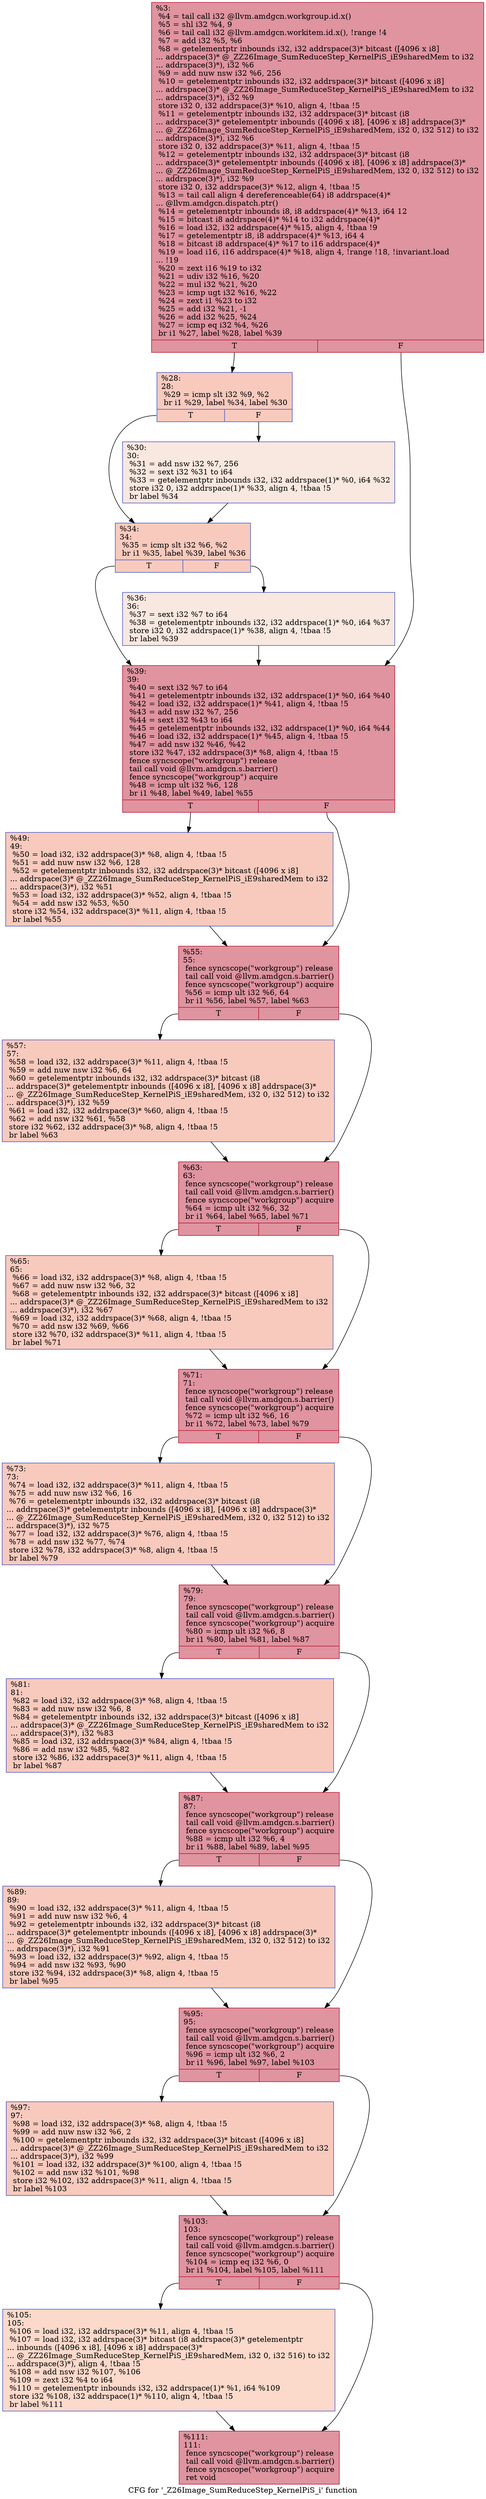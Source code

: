 digraph "CFG for '_Z26Image_SumReduceStep_KernelPiS_i' function" {
	label="CFG for '_Z26Image_SumReduceStep_KernelPiS_i' function";

	Node0x5763ec0 [shape=record,color="#b70d28ff", style=filled, fillcolor="#b70d2870",label="{%3:\l  %4 = tail call i32 @llvm.amdgcn.workgroup.id.x()\l  %5 = shl i32 %4, 9\l  %6 = tail call i32 @llvm.amdgcn.workitem.id.x(), !range !4\l  %7 = add i32 %5, %6\l  %8 = getelementptr inbounds i32, i32 addrspace(3)* bitcast ([4096 x i8]\l... addrspace(3)* @_ZZ26Image_SumReduceStep_KernelPiS_iE9sharedMem to i32\l... addrspace(3)*), i32 %6\l  %9 = add nuw nsw i32 %6, 256\l  %10 = getelementptr inbounds i32, i32 addrspace(3)* bitcast ([4096 x i8]\l... addrspace(3)* @_ZZ26Image_SumReduceStep_KernelPiS_iE9sharedMem to i32\l... addrspace(3)*), i32 %9\l  store i32 0, i32 addrspace(3)* %10, align 4, !tbaa !5\l  %11 = getelementptr inbounds i32, i32 addrspace(3)* bitcast (i8\l... addrspace(3)* getelementptr inbounds ([4096 x i8], [4096 x i8] addrspace(3)*\l... @_ZZ26Image_SumReduceStep_KernelPiS_iE9sharedMem, i32 0, i32 512) to i32\l... addrspace(3)*), i32 %6\l  store i32 0, i32 addrspace(3)* %11, align 4, !tbaa !5\l  %12 = getelementptr inbounds i32, i32 addrspace(3)* bitcast (i8\l... addrspace(3)* getelementptr inbounds ([4096 x i8], [4096 x i8] addrspace(3)*\l... @_ZZ26Image_SumReduceStep_KernelPiS_iE9sharedMem, i32 0, i32 512) to i32\l... addrspace(3)*), i32 %9\l  store i32 0, i32 addrspace(3)* %12, align 4, !tbaa !5\l  %13 = tail call align 4 dereferenceable(64) i8 addrspace(4)*\l... @llvm.amdgcn.dispatch.ptr()\l  %14 = getelementptr inbounds i8, i8 addrspace(4)* %13, i64 12\l  %15 = bitcast i8 addrspace(4)* %14 to i32 addrspace(4)*\l  %16 = load i32, i32 addrspace(4)* %15, align 4, !tbaa !9\l  %17 = getelementptr i8, i8 addrspace(4)* %13, i64 4\l  %18 = bitcast i8 addrspace(4)* %17 to i16 addrspace(4)*\l  %19 = load i16, i16 addrspace(4)* %18, align 4, !range !18, !invariant.load\l... !19\l  %20 = zext i16 %19 to i32\l  %21 = udiv i32 %16, %20\l  %22 = mul i32 %21, %20\l  %23 = icmp ugt i32 %16, %22\l  %24 = zext i1 %23 to i32\l  %25 = add i32 %21, -1\l  %26 = add i32 %25, %24\l  %27 = icmp eq i32 %4, %26\l  br i1 %27, label %28, label %39\l|{<s0>T|<s1>F}}"];
	Node0x5763ec0:s0 -> Node0x5767590;
	Node0x5763ec0:s1 -> Node0x5767620;
	Node0x5767590 [shape=record,color="#3d50c3ff", style=filled, fillcolor="#ef886b70",label="{%28:\l28:                                               \l  %29 = icmp slt i32 %9, %2\l  br i1 %29, label %34, label %30\l|{<s0>T|<s1>F}}"];
	Node0x5767590:s0 -> Node0x57677f0;
	Node0x5767590:s1 -> Node0x5767840;
	Node0x5767840 [shape=record,color="#3d50c3ff", style=filled, fillcolor="#f1ccb870",label="{%30:\l30:                                               \l  %31 = add nsw i32 %7, 256\l  %32 = sext i32 %31 to i64\l  %33 = getelementptr inbounds i32, i32 addrspace(1)* %0, i64 %32\l  store i32 0, i32 addrspace(1)* %33, align 4, !tbaa !5\l  br label %34\l}"];
	Node0x5767840 -> Node0x57677f0;
	Node0x57677f0 [shape=record,color="#3d50c3ff", style=filled, fillcolor="#ef886b70",label="{%34:\l34:                                               \l  %35 = icmp slt i32 %6, %2\l  br i1 %35, label %39, label %36\l|{<s0>T|<s1>F}}"];
	Node0x57677f0:s0 -> Node0x5767620;
	Node0x57677f0:s1 -> Node0x5767db0;
	Node0x5767db0 [shape=record,color="#3d50c3ff", style=filled, fillcolor="#f1ccb870",label="{%36:\l36:                                               \l  %37 = sext i32 %7 to i64\l  %38 = getelementptr inbounds i32, i32 addrspace(1)* %0, i64 %37\l  store i32 0, i32 addrspace(1)* %38, align 4, !tbaa !5\l  br label %39\l}"];
	Node0x5767db0 -> Node0x5767620;
	Node0x5767620 [shape=record,color="#b70d28ff", style=filled, fillcolor="#b70d2870",label="{%39:\l39:                                               \l  %40 = sext i32 %7 to i64\l  %41 = getelementptr inbounds i32, i32 addrspace(1)* %0, i64 %40\l  %42 = load i32, i32 addrspace(1)* %41, align 4, !tbaa !5\l  %43 = add nsw i32 %7, 256\l  %44 = sext i32 %43 to i64\l  %45 = getelementptr inbounds i32, i32 addrspace(1)* %0, i64 %44\l  %46 = load i32, i32 addrspace(1)* %45, align 4, !tbaa !5\l  %47 = add nsw i32 %46, %42\l  store i32 %47, i32 addrspace(3)* %8, align 4, !tbaa !5\l  fence syncscope(\"workgroup\") release\l  tail call void @llvm.amdgcn.s.barrier()\l  fence syncscope(\"workgroup\") acquire\l  %48 = icmp ult i32 %6, 128\l  br i1 %48, label %49, label %55\l|{<s0>T|<s1>F}}"];
	Node0x5767620:s0 -> Node0x57688e0;
	Node0x5767620:s1 -> Node0x5768930;
	Node0x57688e0 [shape=record,color="#3d50c3ff", style=filled, fillcolor="#ef886b70",label="{%49:\l49:                                               \l  %50 = load i32, i32 addrspace(3)* %8, align 4, !tbaa !5\l  %51 = add nuw nsw i32 %6, 128\l  %52 = getelementptr inbounds i32, i32 addrspace(3)* bitcast ([4096 x i8]\l... addrspace(3)* @_ZZ26Image_SumReduceStep_KernelPiS_iE9sharedMem to i32\l... addrspace(3)*), i32 %51\l  %53 = load i32, i32 addrspace(3)* %52, align 4, !tbaa !5\l  %54 = add nsw i32 %53, %50\l  store i32 %54, i32 addrspace(3)* %11, align 4, !tbaa !5\l  br label %55\l}"];
	Node0x57688e0 -> Node0x5768930;
	Node0x5768930 [shape=record,color="#b70d28ff", style=filled, fillcolor="#b70d2870",label="{%55:\l55:                                               \l  fence syncscope(\"workgroup\") release\l  tail call void @llvm.amdgcn.s.barrier()\l  fence syncscope(\"workgroup\") acquire\l  %56 = icmp ult i32 %6, 64\l  br i1 %56, label %57, label %63\l|{<s0>T|<s1>F}}"];
	Node0x5768930:s0 -> Node0x5769050;
	Node0x5768930:s1 -> Node0x57690a0;
	Node0x5769050 [shape=record,color="#3d50c3ff", style=filled, fillcolor="#ef886b70",label="{%57:\l57:                                               \l  %58 = load i32, i32 addrspace(3)* %11, align 4, !tbaa !5\l  %59 = add nuw nsw i32 %6, 64\l  %60 = getelementptr inbounds i32, i32 addrspace(3)* bitcast (i8\l... addrspace(3)* getelementptr inbounds ([4096 x i8], [4096 x i8] addrspace(3)*\l... @_ZZ26Image_SumReduceStep_KernelPiS_iE9sharedMem, i32 0, i32 512) to i32\l... addrspace(3)*), i32 %59\l  %61 = load i32, i32 addrspace(3)* %60, align 4, !tbaa !5\l  %62 = add nsw i32 %61, %58\l  store i32 %62, i32 addrspace(3)* %8, align 4, !tbaa !5\l  br label %63\l}"];
	Node0x5769050 -> Node0x57690a0;
	Node0x57690a0 [shape=record,color="#b70d28ff", style=filled, fillcolor="#b70d2870",label="{%63:\l63:                                               \l  fence syncscope(\"workgroup\") release\l  tail call void @llvm.amdgcn.s.barrier()\l  fence syncscope(\"workgroup\") acquire\l  %64 = icmp ult i32 %6, 32\l  br i1 %64, label %65, label %71\l|{<s0>T|<s1>F}}"];
	Node0x57690a0:s0 -> Node0x5765670;
	Node0x57690a0:s1 -> Node0x5767a80;
	Node0x5765670 [shape=record,color="#3d50c3ff", style=filled, fillcolor="#ef886b70",label="{%65:\l65:                                               \l  %66 = load i32, i32 addrspace(3)* %8, align 4, !tbaa !5\l  %67 = add nuw nsw i32 %6, 32\l  %68 = getelementptr inbounds i32, i32 addrspace(3)* bitcast ([4096 x i8]\l... addrspace(3)* @_ZZ26Image_SumReduceStep_KernelPiS_iE9sharedMem to i32\l... addrspace(3)*), i32 %67\l  %69 = load i32, i32 addrspace(3)* %68, align 4, !tbaa !5\l  %70 = add nsw i32 %69, %66\l  store i32 %70, i32 addrspace(3)* %11, align 4, !tbaa !5\l  br label %71\l}"];
	Node0x5765670 -> Node0x5767a80;
	Node0x5767a80 [shape=record,color="#b70d28ff", style=filled, fillcolor="#b70d2870",label="{%71:\l71:                                               \l  fence syncscope(\"workgroup\") release\l  tail call void @llvm.amdgcn.s.barrier()\l  fence syncscope(\"workgroup\") acquire\l  %72 = icmp ult i32 %6, 16\l  br i1 %72, label %73, label %79\l|{<s0>T|<s1>F}}"];
	Node0x5767a80:s0 -> Node0x576a010;
	Node0x5767a80:s1 -> Node0x576a060;
	Node0x576a010 [shape=record,color="#3d50c3ff", style=filled, fillcolor="#ef886b70",label="{%73:\l73:                                               \l  %74 = load i32, i32 addrspace(3)* %11, align 4, !tbaa !5\l  %75 = add nuw nsw i32 %6, 16\l  %76 = getelementptr inbounds i32, i32 addrspace(3)* bitcast (i8\l... addrspace(3)* getelementptr inbounds ([4096 x i8], [4096 x i8] addrspace(3)*\l... @_ZZ26Image_SumReduceStep_KernelPiS_iE9sharedMem, i32 0, i32 512) to i32\l... addrspace(3)*), i32 %75\l  %77 = load i32, i32 addrspace(3)* %76, align 4, !tbaa !5\l  %78 = add nsw i32 %77, %74\l  store i32 %78, i32 addrspace(3)* %8, align 4, !tbaa !5\l  br label %79\l}"];
	Node0x576a010 -> Node0x576a060;
	Node0x576a060 [shape=record,color="#b70d28ff", style=filled, fillcolor="#b70d2870",label="{%79:\l79:                                               \l  fence syncscope(\"workgroup\") release\l  tail call void @llvm.amdgcn.s.barrier()\l  fence syncscope(\"workgroup\") acquire\l  %80 = icmp ult i32 %6, 8\l  br i1 %80, label %81, label %87\l|{<s0>T|<s1>F}}"];
	Node0x576a060:s0 -> Node0x576a790;
	Node0x576a060:s1 -> Node0x576a7e0;
	Node0x576a790 [shape=record,color="#3d50c3ff", style=filled, fillcolor="#ef886b70",label="{%81:\l81:                                               \l  %82 = load i32, i32 addrspace(3)* %8, align 4, !tbaa !5\l  %83 = add nuw nsw i32 %6, 8\l  %84 = getelementptr inbounds i32, i32 addrspace(3)* bitcast ([4096 x i8]\l... addrspace(3)* @_ZZ26Image_SumReduceStep_KernelPiS_iE9sharedMem to i32\l... addrspace(3)*), i32 %83\l  %85 = load i32, i32 addrspace(3)* %84, align 4, !tbaa !5\l  %86 = add nsw i32 %85, %82\l  store i32 %86, i32 addrspace(3)* %11, align 4, !tbaa !5\l  br label %87\l}"];
	Node0x576a790 -> Node0x576a7e0;
	Node0x576a7e0 [shape=record,color="#b70d28ff", style=filled, fillcolor="#b70d2870",label="{%87:\l87:                                               \l  fence syncscope(\"workgroup\") release\l  tail call void @llvm.amdgcn.s.barrier()\l  fence syncscope(\"workgroup\") acquire\l  %88 = icmp ult i32 %6, 4\l  br i1 %88, label %89, label %95\l|{<s0>T|<s1>F}}"];
	Node0x576a7e0:s0 -> Node0x576aeb0;
	Node0x576a7e0:s1 -> Node0x576af00;
	Node0x576aeb0 [shape=record,color="#3d50c3ff", style=filled, fillcolor="#ef886b70",label="{%89:\l89:                                               \l  %90 = load i32, i32 addrspace(3)* %11, align 4, !tbaa !5\l  %91 = add nuw nsw i32 %6, 4\l  %92 = getelementptr inbounds i32, i32 addrspace(3)* bitcast (i8\l... addrspace(3)* getelementptr inbounds ([4096 x i8], [4096 x i8] addrspace(3)*\l... @_ZZ26Image_SumReduceStep_KernelPiS_iE9sharedMem, i32 0, i32 512) to i32\l... addrspace(3)*), i32 %91\l  %93 = load i32, i32 addrspace(3)* %92, align 4, !tbaa !5\l  %94 = add nsw i32 %93, %90\l  store i32 %94, i32 addrspace(3)* %8, align 4, !tbaa !5\l  br label %95\l}"];
	Node0x576aeb0 -> Node0x576af00;
	Node0x576af00 [shape=record,color="#b70d28ff", style=filled, fillcolor="#b70d2870",label="{%95:\l95:                                               \l  fence syncscope(\"workgroup\") release\l  tail call void @llvm.amdgcn.s.barrier()\l  fence syncscope(\"workgroup\") acquire\l  %96 = icmp ult i32 %6, 2\l  br i1 %96, label %97, label %103\l|{<s0>T|<s1>F}}"];
	Node0x576af00:s0 -> Node0x576b5d0;
	Node0x576af00:s1 -> Node0x576b620;
	Node0x576b5d0 [shape=record,color="#3d50c3ff", style=filled, fillcolor="#ef886b70",label="{%97:\l97:                                               \l  %98 = load i32, i32 addrspace(3)* %8, align 4, !tbaa !5\l  %99 = add nuw nsw i32 %6, 2\l  %100 = getelementptr inbounds i32, i32 addrspace(3)* bitcast ([4096 x i8]\l... addrspace(3)* @_ZZ26Image_SumReduceStep_KernelPiS_iE9sharedMem to i32\l... addrspace(3)*), i32 %99\l  %101 = load i32, i32 addrspace(3)* %100, align 4, !tbaa !5\l  %102 = add nsw i32 %101, %98\l  store i32 %102, i32 addrspace(3)* %11, align 4, !tbaa !5\l  br label %103\l}"];
	Node0x576b5d0 -> Node0x576b620;
	Node0x576b620 [shape=record,color="#b70d28ff", style=filled, fillcolor="#b70d2870",label="{%103:\l103:                                              \l  fence syncscope(\"workgroup\") release\l  tail call void @llvm.amdgcn.s.barrier()\l  fence syncscope(\"workgroup\") acquire\l  %104 = icmp eq i32 %6, 0\l  br i1 %104, label %105, label %111\l|{<s0>T|<s1>F}}"];
	Node0x576b620:s0 -> Node0x576bcf0;
	Node0x576b620:s1 -> Node0x576bd40;
	Node0x576bcf0 [shape=record,color="#3d50c3ff", style=filled, fillcolor="#f7a88970",label="{%105:\l105:                                              \l  %106 = load i32, i32 addrspace(3)* %11, align 4, !tbaa !5\l  %107 = load i32, i32 addrspace(3)* bitcast (i8 addrspace(3)* getelementptr\l... inbounds ([4096 x i8], [4096 x i8] addrspace(3)*\l... @_ZZ26Image_SumReduceStep_KernelPiS_iE9sharedMem, i32 0, i32 516) to i32\l... addrspace(3)*), align 4, !tbaa !5\l  %108 = add nsw i32 %107, %106\l  %109 = zext i32 %4 to i64\l  %110 = getelementptr inbounds i32, i32 addrspace(1)* %1, i64 %109\l  store i32 %108, i32 addrspace(1)* %110, align 4, !tbaa !5\l  br label %111\l}"];
	Node0x576bcf0 -> Node0x576bd40;
	Node0x576bd40 [shape=record,color="#b70d28ff", style=filled, fillcolor="#b70d2870",label="{%111:\l111:                                              \l  fence syncscope(\"workgroup\") release\l  tail call void @llvm.amdgcn.s.barrier()\l  fence syncscope(\"workgroup\") acquire\l  ret void\l}"];
}
